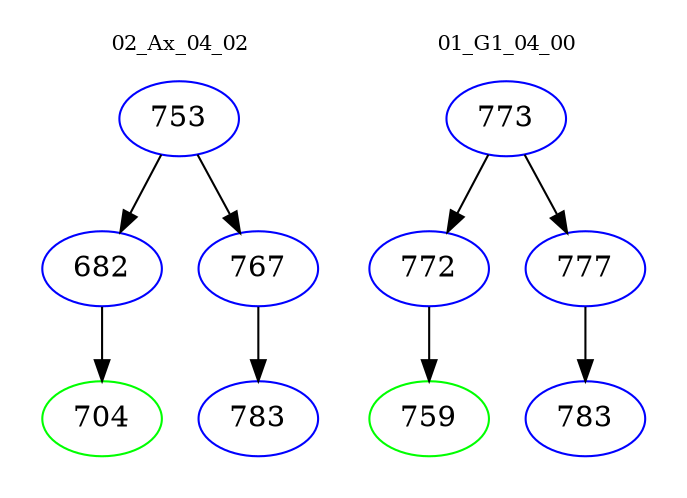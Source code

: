 digraph{
subgraph cluster_0 {
color = white
label = "02_Ax_04_02";
fontsize=10;
T0_753 [label="753", color="blue"]
T0_753 -> T0_682 [color="black"]
T0_682 [label="682", color="blue"]
T0_682 -> T0_704 [color="black"]
T0_704 [label="704", color="green"]
T0_753 -> T0_767 [color="black"]
T0_767 [label="767", color="blue"]
T0_767 -> T0_783 [color="black"]
T0_783 [label="783", color="blue"]
}
subgraph cluster_1 {
color = white
label = "01_G1_04_00";
fontsize=10;
T1_773 [label="773", color="blue"]
T1_773 -> T1_772 [color="black"]
T1_772 [label="772", color="blue"]
T1_772 -> T1_759 [color="black"]
T1_759 [label="759", color="green"]
T1_773 -> T1_777 [color="black"]
T1_777 [label="777", color="blue"]
T1_777 -> T1_783 [color="black"]
T1_783 [label="783", color="blue"]
}
}
